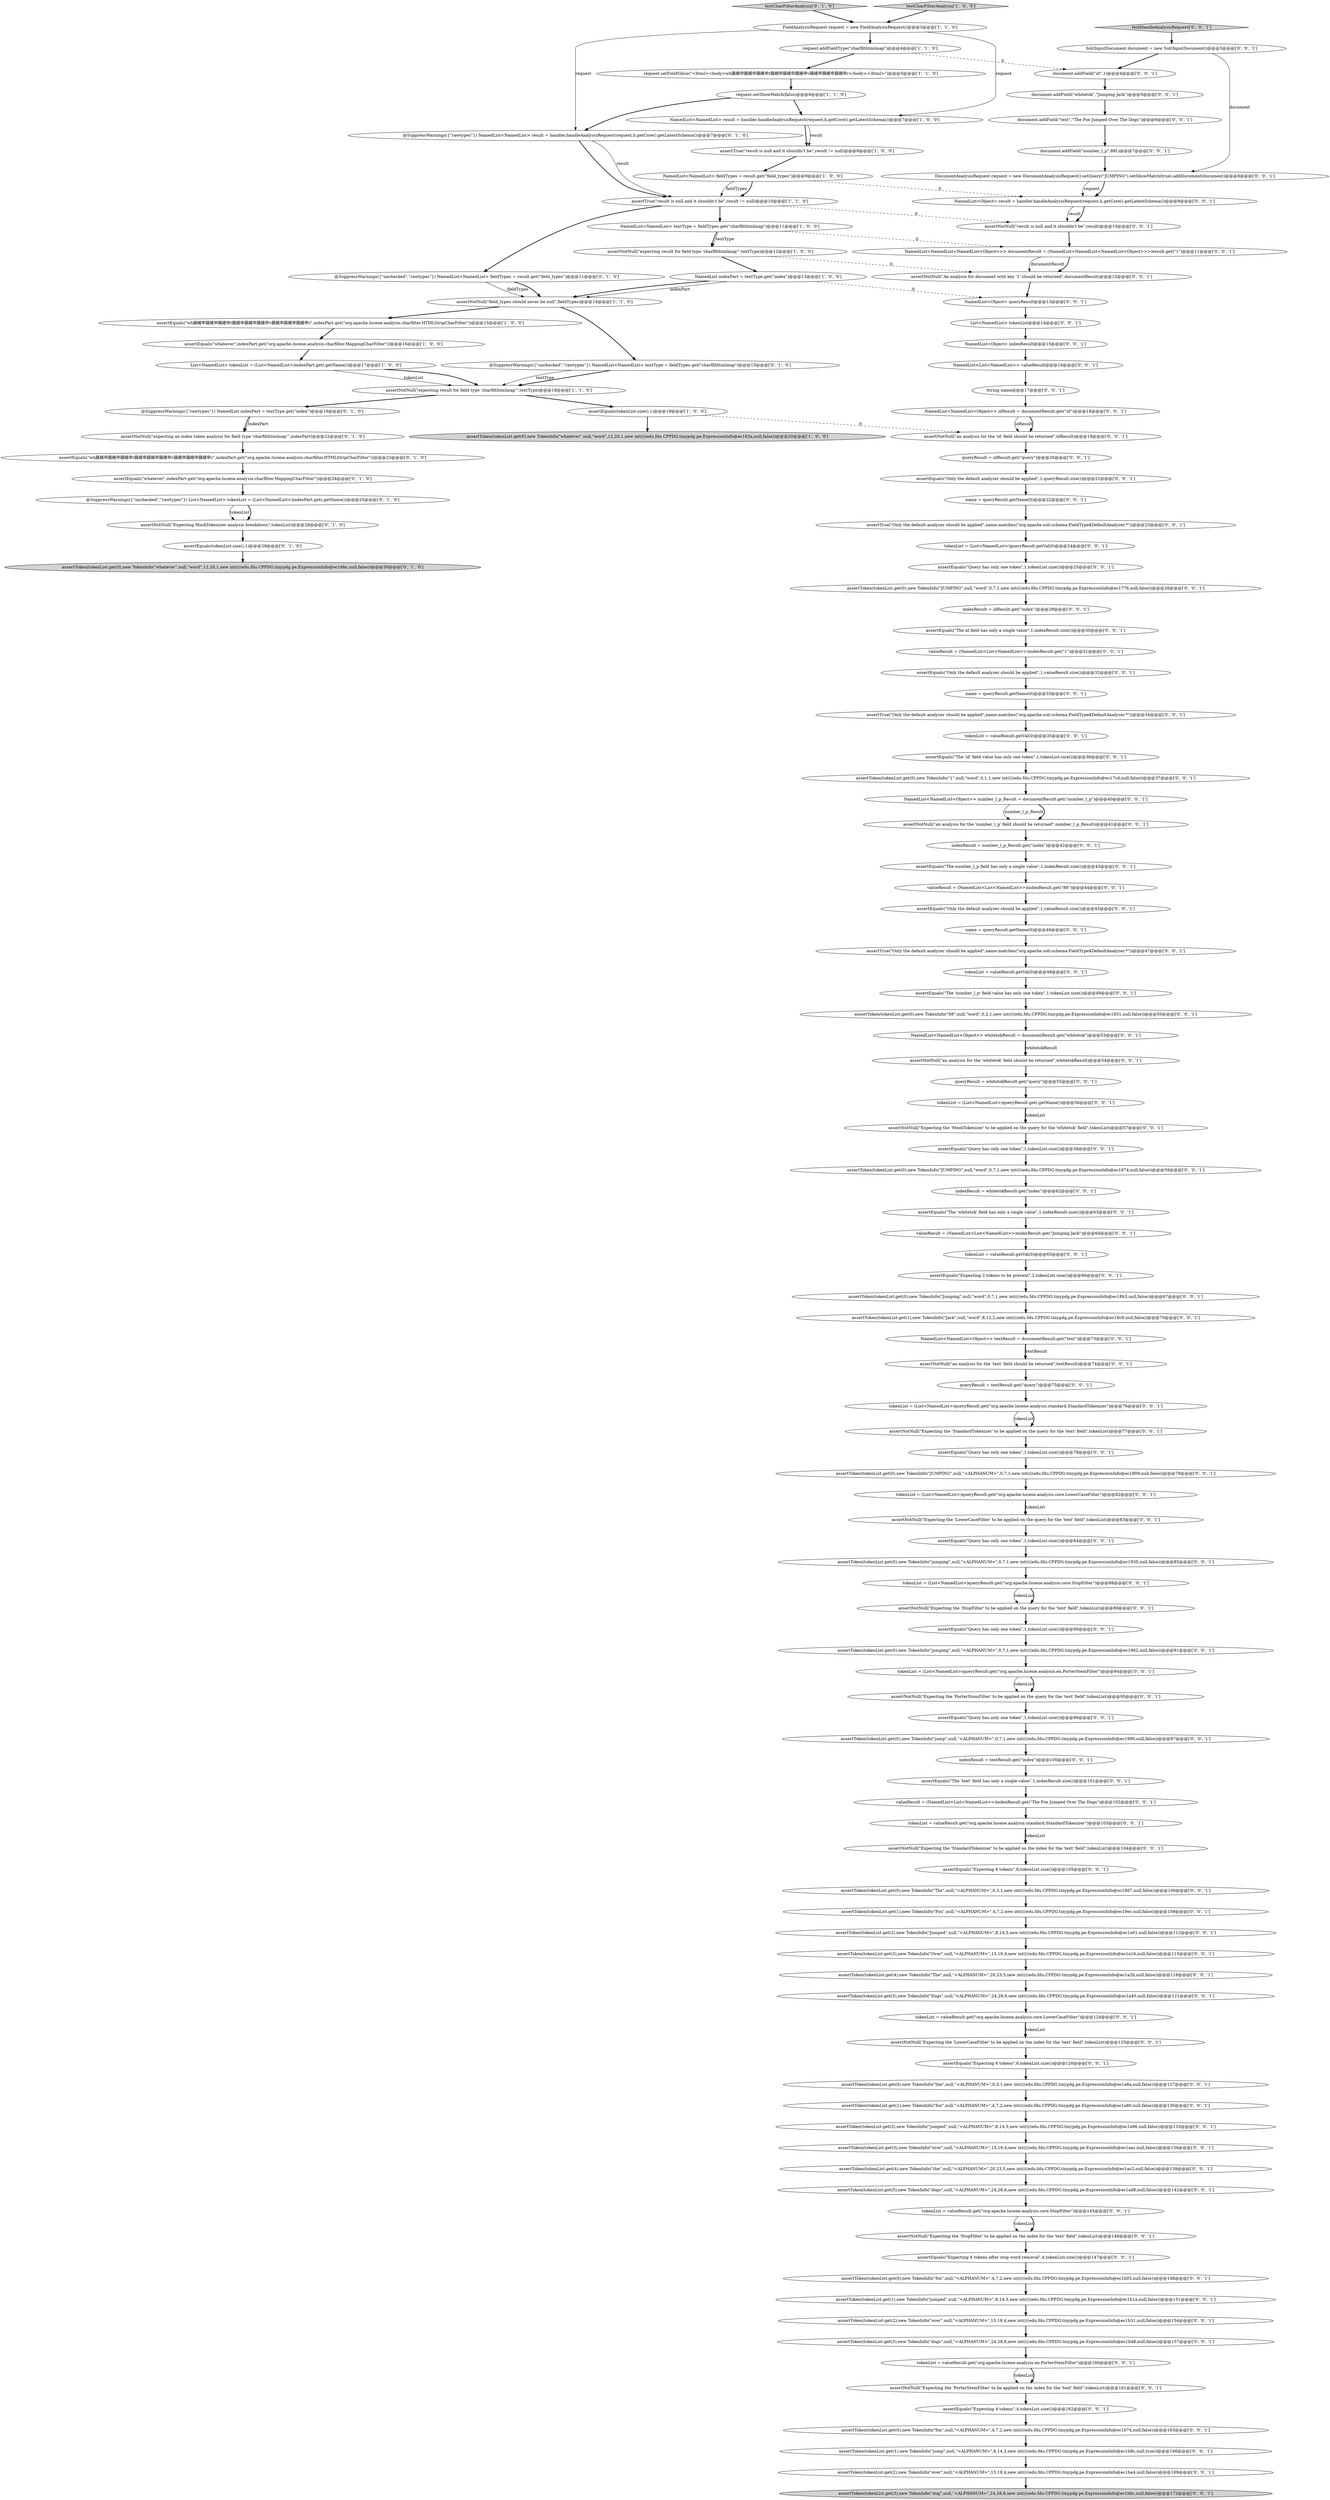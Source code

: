 digraph {
88 [style = filled, label = "assertEquals(\"Query has only one token\",1,tokenList.size())@@@84@@@['0', '0', '1']", fillcolor = white, shape = ellipse image = "AAA0AAABBB3BBB"];
31 [style = filled, label = "queryResult = idResult.get(\"query\")@@@20@@@['0', '0', '1']", fillcolor = white, shape = ellipse image = "AAA0AAABBB3BBB"];
91 [style = filled, label = "assertToken(tokenList.get(5),new TokenInfo(\"Dogs\",null,\"<ALPHANUM>\",24,28,6,new int((((edu.fdu.CPPDG.tinypdg.pe.ExpressionInfo@ec1a40,null,false))@@@121@@@['0', '0', '1']", fillcolor = white, shape = ellipse image = "AAA0AAABBB3BBB"];
124 [style = filled, label = "assertToken(tokenList.get(0),new TokenInfo(\"the\",null,\"<ALPHANUM>\",0,3,1,new int((((edu.fdu.CPPDG.tinypdg.pe.ExpressionInfo@ec1a6a,null,false))@@@127@@@['0', '0', '1']", fillcolor = white, shape = ellipse image = "AAA0AAABBB3BBB"];
41 [style = filled, label = "assertEquals(\"Expecting 4 tokens after stop word removal\",4,tokenList.size())@@@147@@@['0', '0', '1']", fillcolor = white, shape = ellipse image = "AAA0AAABBB3BBB"];
81 [style = filled, label = "assertToken(tokenList.get(0),new TokenInfo(\"fox\",null,\"<ALPHANUM>\",4,7,2,new int((((edu.fdu.CPPDG.tinypdg.pe.ExpressionInfo@ec1b74,null,false))@@@163@@@['0', '0', '1']", fillcolor = white, shape = ellipse image = "AAA0AAABBB3BBB"];
127 [style = filled, label = "assertTrue(\"Only the default analyzer should be applied\",name.matches(\"org.apache.solr.schema.FieldType\$DefaultAnalyzer.*\"))@@@47@@@['0', '0', '1']", fillcolor = white, shape = ellipse image = "AAA0AAABBB3BBB"];
71 [style = filled, label = "NamedList<Object> indexResult@@@15@@@['0', '0', '1']", fillcolor = white, shape = ellipse image = "AAA0AAABBB3BBB"];
1 [style = filled, label = "assertNotNull(\"expecting result for field type 'charfilthtmlmap'\",textType)@@@12@@@['1', '0', '0']", fillcolor = white, shape = ellipse image = "AAA0AAABBB1BBB"];
63 [style = filled, label = "assertToken(tokenList.get(0),new TokenInfo(\"JUMPING\",null,\"<ALPHANUM>\",0,7,1,new int((((edu.fdu.CPPDG.tinypdg.pe.ExpressionInfo@ec1909,null,false))@@@79@@@['0', '0', '1']", fillcolor = white, shape = ellipse image = "AAA0AAABBB3BBB"];
140 [style = filled, label = "tokenList = valueResult.get(\"org.apache.lucene.analysis.core.StopFilter\")@@@145@@@['0', '0', '1']", fillcolor = white, shape = ellipse image = "AAA0AAABBB3BBB"];
53 [style = filled, label = "assertEquals(\"Only the default analyzer should be applied\",1,queryResult.size())@@@21@@@['0', '0', '1']", fillcolor = white, shape = ellipse image = "AAA0AAABBB3BBB"];
109 [style = filled, label = "assertNotNull(\"Expecting the 'StopFilter' to be applied on the index for the 'text' field\",tokenList)@@@146@@@['0', '0', '1']", fillcolor = white, shape = ellipse image = "AAA0AAABBB3BBB"];
2 [style = filled, label = "FieldAnalysisRequest request = new FieldAnalysisRequest()@@@3@@@['1', '1', '0']", fillcolor = white, shape = ellipse image = "AAA0AAABBB1BBB"];
67 [style = filled, label = "assertToken(tokenList.get(0),new TokenInfo(\"fox\",null,\"<ALPHANUM>\",4,7,2,new int((((edu.fdu.CPPDG.tinypdg.pe.ExpressionInfo@ec1b03,null,false))@@@148@@@['0', '0', '1']", fillcolor = white, shape = ellipse image = "AAA0AAABBB3BBB"];
134 [style = filled, label = "assertNotNull(\"An analysis for document with key '1' should be returned\",documentResult)@@@12@@@['0', '0', '1']", fillcolor = white, shape = ellipse image = "AAA0AAABBB3BBB"];
143 [style = filled, label = "assertNotNull(\"Expecting the 'LowerCaseFilter' to be applied on the query for the 'text' field\",tokenList)@@@83@@@['0', '0', '1']", fillcolor = white, shape = ellipse image = "AAA0AAABBB3BBB"];
36 [style = filled, label = "assertEquals(\"Query has only one token\",1,tokenList.size())@@@78@@@['0', '0', '1']", fillcolor = white, shape = ellipse image = "AAA0AAABBB3BBB"];
4 [style = filled, label = "assertNotNull(\"field_types should never be null\",fieldTypes)@@@14@@@['1', '1', '0']", fillcolor = white, shape = ellipse image = "AAA0AAABBB1BBB"];
54 [style = filled, label = "assertEquals(\"Query has only one token\",1,tokenList.size())@@@58@@@['0', '0', '1']", fillcolor = white, shape = ellipse image = "AAA0AAABBB3BBB"];
26 [style = filled, label = "assertNotNull(\"expecting an index token analysis for field type 'charfilthtmlmap'\",indexPart)@@@22@@@['0', '1', '0']", fillcolor = white, shape = ellipse image = "AAA0AAABBB2BBB"];
76 [style = filled, label = "NamedList<Object> result = handler.handleAnalysisRequest(request,h.getCore().getLatestSchema())@@@9@@@['0', '0', '1']", fillcolor = white, shape = ellipse image = "AAA0AAABBB3BBB"];
125 [style = filled, label = "assertNotNull(\"an analysis for the 'id' field should be returned\",idResult)@@@19@@@['0', '0', '1']", fillcolor = white, shape = ellipse image = "AAA0AAABBB3BBB"];
40 [style = filled, label = "assertToken(tokenList.get(0),new TokenInfo(\"jump\",null,\"<ALPHANUM>\",0,7,1,new int((((edu.fdu.CPPDG.tinypdg.pe.ExpressionInfo@ec1990,null,false))@@@97@@@['0', '0', '1']", fillcolor = white, shape = ellipse image = "AAA0AAABBB3BBB"];
111 [style = filled, label = "assertNotNull(\"result is null and it shouldn't be\",result)@@@10@@@['0', '0', '1']", fillcolor = white, shape = ellipse image = "AAA0AAABBB3BBB"];
123 [style = filled, label = "assertNotNull(\"an analysis for the 'text' field should be returned\",textResult)@@@74@@@['0', '0', '1']", fillcolor = white, shape = ellipse image = "AAA0AAABBB3BBB"];
39 [style = filled, label = "valueResult = (NamedList<List<NamedList>>)indexResult.get(\"Jumping Jack\")@@@64@@@['0', '0', '1']", fillcolor = white, shape = ellipse image = "AAA0AAABBB3BBB"];
93 [style = filled, label = "tokenList = valueResult.get(\"org.apache.lucene.analysis.standard.StandardTokenizer\")@@@103@@@['0', '0', '1']", fillcolor = white, shape = ellipse image = "AAA0AAABBB3BBB"];
37 [style = filled, label = "assertToken(tokenList.get(1),new TokenInfo(\"Jack\",null,\"word\",8,12,2,new int((((edu.fdu.CPPDG.tinypdg.pe.ExpressionInfo@ec18c8,null,false))@@@70@@@['0', '0', '1']", fillcolor = white, shape = ellipse image = "AAA0AAABBB3BBB"];
22 [style = filled, label = "@SuppressWarnings({\"rawtypes\"}) NamedList indexPart = textType.get(\"index\")@@@19@@@['0', '1', '0']", fillcolor = white, shape = ellipse image = "AAA0AAABBB2BBB"];
97 [style = filled, label = "assertToken(tokenList.get(0),new TokenInfo(\"88\",null,\"word\",0,2,1,new int((((edu.fdu.CPPDG.tinypdg.pe.ExpressionInfo@ec1831,null,false))@@@50@@@['0', '0', '1']", fillcolor = white, shape = ellipse image = "AAA0AAABBB3BBB"];
21 [style = filled, label = "@SuppressWarnings({\"rawtypes\"}) NamedList<NamedList> result = handler.handleAnalysisRequest(request,h.getCore().getLatestSchema())@@@7@@@['0', '1', '0']", fillcolor = white, shape = ellipse image = "AAA0AAABBB2BBB"];
29 [style = filled, label = "assertEquals(\"wh鐃緒申鐃緒申鐃緒申t鐃緒申鐃緒申鐃緒申v鐃緒申鐃緒申鐃緒申r\",indexPart.get(\"org.apache.lucene.analysis.charfilter.HTMLStripCharFilter\"))@@@23@@@['0', '1', '0']", fillcolor = white, shape = ellipse image = "AAA0AAABBB2BBB"];
104 [style = filled, label = "NamedList<Object> queryResult@@@13@@@['0', '0', '1']", fillcolor = white, shape = ellipse image = "AAA0AAABBB3BBB"];
59 [style = filled, label = "List<NamedList> tokenList@@@14@@@['0', '0', '1']", fillcolor = white, shape = ellipse image = "AAA0AAABBB3BBB"];
106 [style = filled, label = "assertNotNull(\"Expecting the 'PorterStemFilter' to be applied on the query for the 'text' field\",tokenList)@@@95@@@['0', '0', '1']", fillcolor = white, shape = ellipse image = "AAA0AAABBB3BBB"];
90 [style = filled, label = "name = queryResult.getName(0)@@@46@@@['0', '0', '1']", fillcolor = white, shape = ellipse image = "AAA0AAABBB3BBB"];
78 [style = filled, label = "assertEquals(\"The number_l_p field has only a single value\",1,indexResult.size())@@@43@@@['0', '0', '1']", fillcolor = white, shape = ellipse image = "AAA0AAABBB3BBB"];
43 [style = filled, label = "assertEquals(\"Query has only one token\",1,tokenList.size())@@@25@@@['0', '0', '1']", fillcolor = white, shape = ellipse image = "AAA0AAABBB3BBB"];
51 [style = filled, label = "assertToken(tokenList.get(1),new TokenInfo(\"jump\",null,\"<ALPHANUM>\",8,14,3,new int((((edu.fdu.CPPDG.tinypdg.pe.ExpressionInfo@ec1b8c,null,true))@@@166@@@['0', '0', '1']", fillcolor = white, shape = ellipse image = "AAA0AAABBB3BBB"];
117 [style = filled, label = "assertToken(tokenList.get(0),new TokenInfo(\"JUMPING\",null,\"word\",0,7,1,new int((((edu.fdu.CPPDG.tinypdg.pe.ExpressionInfo@ec1874,null,false))@@@59@@@['0', '0', '1']", fillcolor = white, shape = ellipse image = "AAA0AAABBB3BBB"];
132 [style = filled, label = "valueResult = (NamedList<List<NamedList>>)indexResult.get(\"88\")@@@44@@@['0', '0', '1']", fillcolor = white, shape = ellipse image = "AAA0AAABBB3BBB"];
114 [style = filled, label = "NamedList<NamedList<Object>> textResult = documentResult.get(\"text\")@@@73@@@['0', '0', '1']", fillcolor = white, shape = ellipse image = "AAA0AAABBB3BBB"];
35 [style = filled, label = "assertEquals(\"The 'id' field value has only one token\",1,tokenList.size())@@@36@@@['0', '0', '1']", fillcolor = white, shape = ellipse image = "AAA0AAABBB3BBB"];
15 [style = filled, label = "request.setFieldValue(\"<html><body>wh鐃緒申鐃緒申鐃緒申t鐃緒申鐃緒申鐃緒申v鐃緒申鐃緒申鐃緒申r</body></html>\")@@@5@@@['1', '1', '0']", fillcolor = white, shape = ellipse image = "AAA0AAABBB1BBB"];
61 [style = filled, label = "assertToken(tokenList.get(0),new TokenInfo(\"Jumping\",null,\"word\",0,7,1,new int((((edu.fdu.CPPDG.tinypdg.pe.ExpressionInfo@ec18b3,null,false))@@@67@@@['0', '0', '1']", fillcolor = white, shape = ellipse image = "AAA0AAABBB3BBB"];
72 [style = filled, label = "assertEquals(\"Expecting 6 tokens\",6,tokenList.size())@@@105@@@['0', '0', '1']", fillcolor = white, shape = ellipse image = "AAA0AAABBB3BBB"];
24 [style = filled, label = "assertEquals(\"whatever\",indexPart.get(\"org.apache.lucene.analysis.charfilter.MappingCharFilter\"))@@@24@@@['0', '1', '0']", fillcolor = white, shape = ellipse image = "AAA0AAABBB2BBB"];
82 [style = filled, label = "NamedList<NamedList<NamedList<Object>>> documentResult = (NamedList<NamedList<NamedList<Object>>>)result.get(\"1\")@@@11@@@['0', '0', '1']", fillcolor = white, shape = ellipse image = "AAA0AAABBB3BBB"];
139 [style = filled, label = "assertToken(tokenList.get(4),new TokenInfo(\"The\",null,\"<ALPHANUM>\",20,23,5,new int((((edu.fdu.CPPDG.tinypdg.pe.ExpressionInfo@ec1a2b,null,false))@@@118@@@['0', '0', '1']", fillcolor = white, shape = ellipse image = "AAA0AAABBB3BBB"];
99 [style = filled, label = "indexResult = idResult.get(\"index\")@@@29@@@['0', '0', '1']", fillcolor = white, shape = ellipse image = "AAA0AAABBB3BBB"];
121 [style = filled, label = "tokenList = valueResult.getVal(0)@@@35@@@['0', '0', '1']", fillcolor = white, shape = ellipse image = "AAA0AAABBB3BBB"];
0 [style = filled, label = "NamedList<NamedList> textType = fieldTypes.get(\"charfilthtmlmap\")@@@11@@@['1', '0', '0']", fillcolor = white, shape = ellipse image = "AAA0AAABBB1BBB"];
100 [style = filled, label = "assertToken(tokenList.get(1),new TokenInfo(\"Fox\",null,\"<ALPHANUM>\",4,7,2,new int((((edu.fdu.CPPDG.tinypdg.pe.ExpressionInfo@ec19ec,null,false))@@@109@@@['0', '0', '1']", fillcolor = white, shape = ellipse image = "AAA0AAABBB3BBB"];
17 [style = filled, label = "assertTrue(\"result is null and it shouldn't be\",result != null)@@@8@@@['1', '0', '0']", fillcolor = white, shape = ellipse image = "AAA0AAABBB1BBB"];
92 [style = filled, label = "assertToken(tokenList.get(3),new TokenInfo(\"dogs\",null,\"<ALPHANUM>\",24,28,6,new int((((edu.fdu.CPPDG.tinypdg.pe.ExpressionInfo@ec1b48,null,false))@@@157@@@['0', '0', '1']", fillcolor = white, shape = ellipse image = "AAA0AAABBB3BBB"];
25 [style = filled, label = "assertEquals(tokenList.size(),1)@@@29@@@['0', '1', '0']", fillcolor = white, shape = ellipse image = "AAA0AAABBB2BBB"];
130 [style = filled, label = "assertEquals(\"Only the default analyzer should be applied\",1,valueResult.size())@@@45@@@['0', '0', '1']", fillcolor = white, shape = ellipse image = "AAA0AAABBB3BBB"];
48 [style = filled, label = "assertToken(tokenList.get(1),new TokenInfo(\"fox\",null,\"<ALPHANUM>\",4,7,2,new int((((edu.fdu.CPPDG.tinypdg.pe.ExpressionInfo@ec1a80,null,false))@@@130@@@['0', '0', '1']", fillcolor = white, shape = ellipse image = "AAA0AAABBB3BBB"];
49 [style = filled, label = "testHandleAnalysisRequest['0', '0', '1']", fillcolor = lightgray, shape = diamond image = "AAA0AAABBB3BBB"];
55 [style = filled, label = "tokenList = valueResult.getVal(0)@@@65@@@['0', '0', '1']", fillcolor = white, shape = ellipse image = "AAA0AAABBB3BBB"];
105 [style = filled, label = "document.addField(\"id\",1)@@@4@@@['0', '0', '1']", fillcolor = white, shape = ellipse image = "AAA0AAABBB3BBB"];
135 [style = filled, label = "assertTrue(\"Only the default analyzer should be applied\",name.matches(\"org.apache.solr.schema.FieldType\$DefaultAnalyzer.*\"))@@@34@@@['0', '0', '1']", fillcolor = white, shape = ellipse image = "AAA0AAABBB3BBB"];
86 [style = filled, label = "tokenList = valueResult.get(\"org.apache.lucene.analysis.core.LowerCaseFilter\")@@@124@@@['0', '0', '1']", fillcolor = white, shape = ellipse image = "AAA0AAABBB3BBB"];
102 [style = filled, label = "assertEquals(\"Expecting 2 tokens to be present\",2,tokenList.size())@@@66@@@['0', '0', '1']", fillcolor = white, shape = ellipse image = "AAA0AAABBB3BBB"];
80 [style = filled, label = "assertEquals(\"Expecting 6 tokens\",6,tokenList.size())@@@126@@@['0', '0', '1']", fillcolor = white, shape = ellipse image = "AAA0AAABBB3BBB"];
137 [style = filled, label = "assertEquals(\"The 'text' field has only a single value\",1,indexResult.size())@@@101@@@['0', '0', '1']", fillcolor = white, shape = ellipse image = "AAA0AAABBB3BBB"];
115 [style = filled, label = "document.addField(\"whitetok\",\"Jumping Jack\")@@@5@@@['0', '0', '1']", fillcolor = white, shape = ellipse image = "AAA0AAABBB3BBB"];
94 [style = filled, label = "assertToken(tokenList.get(0),new TokenInfo(\"JUMPING\",null,\"word\",0,7,1,new int((((edu.fdu.CPPDG.tinypdg.pe.ExpressionInfo@ec1776,null,false))@@@26@@@['0', '0', '1']", fillcolor = white, shape = ellipse image = "AAA0AAABBB3BBB"];
98 [style = filled, label = "assertToken(tokenList.get(4),new TokenInfo(\"the\",null,\"<ALPHANUM>\",20,23,5,new int((((edu.fdu.CPPDG.tinypdg.pe.ExpressionInfo@ec1ac2,null,false))@@@139@@@['0', '0', '1']", fillcolor = white, shape = ellipse image = "AAA0AAABBB3BBB"];
34 [style = filled, label = "assertToken(tokenList.get(0),new TokenInfo(\"jumping\",null,\"<ALPHANUM>\",0,7,1,new int((((edu.fdu.CPPDG.tinypdg.pe.ExpressionInfo@ec1962,null,false))@@@91@@@['0', '0', '1']", fillcolor = white, shape = ellipse image = "AAA0AAABBB3BBB"];
38 [style = filled, label = "assertNotNull(\"Expecting the 'LowerCaseFilter' to be applied on the index for the 'text' field\",tokenList)@@@125@@@['0', '0', '1']", fillcolor = white, shape = ellipse image = "AAA0AAABBB3BBB"];
19 [style = filled, label = "@SuppressWarnings({\"unchecked\",\"rawtypes\"}) NamedList<NamedList> fieldTypes = result.get(\"field_types\")@@@11@@@['0', '1', '0']", fillcolor = white, shape = ellipse image = "AAA0AAABBB2BBB"];
7 [style = filled, label = "List<NamedList> tokenList = (List<NamedList>)indexPart.get(.getName())@@@17@@@['1', '0', '0']", fillcolor = white, shape = ellipse image = "AAA0AAABBB1BBB"];
68 [style = filled, label = "assertToken(tokenList.get(2),new TokenInfo(\"over\",null,\"<ALPHANUM>\",15,19,4,new int((((edu.fdu.CPPDG.tinypdg.pe.ExpressionInfo@ec1ba4,null,false))@@@169@@@['0', '0', '1']", fillcolor = white, shape = ellipse image = "AAA0AAABBB3BBB"];
28 [style = filled, label = "@SuppressWarnings({\"unchecked\",\"rawtypes\"}) NamedList<NamedList> textType = fieldTypes.get(\"charfilthtmlmap\")@@@15@@@['0', '1', '0']", fillcolor = white, shape = ellipse image = "AAA0AAABBB2BBB"];
18 [style = filled, label = "assertToken(tokenList.get(0),new TokenInfo(\"whatever\",null,\"word\",12,20,1,new int((((edu.fdu.CPPDG.tinypdg.pe.ExpressionInfo@ec162a,null,false))@@@20@@@['1', '0', '0']", fillcolor = lightgray, shape = ellipse image = "AAA0AAABBB1BBB"];
45 [style = filled, label = "tokenList = (List<NamedList>)queryResult.getVal(0)@@@24@@@['0', '0', '1']", fillcolor = white, shape = ellipse image = "AAA0AAABBB3BBB"];
113 [style = filled, label = "assertToken(tokenList.get(5),new TokenInfo(\"dogs\",null,\"<ALPHANUM>\",24,28,6,new int((((edu.fdu.CPPDG.tinypdg.pe.ExpressionInfo@ec1ad8,null,false))@@@142@@@['0', '0', '1']", fillcolor = white, shape = ellipse image = "AAA0AAABBB3BBB"];
69 [style = filled, label = "assertToken(tokenList.get(0),new TokenInfo(\"The\",null,\"<ALPHANUM>\",0,3,1,new int((((edu.fdu.CPPDG.tinypdg.pe.ExpressionInfo@ec19d7,null,false))@@@106@@@['0', '0', '1']", fillcolor = white, shape = ellipse image = "AAA0AAABBB3BBB"];
33 [style = filled, label = "document.addField(\"text\",\"The Fox Jumped Over The Dogs\")@@@6@@@['0', '0', '1']", fillcolor = white, shape = ellipse image = "AAA0AAABBB3BBB"];
47 [style = filled, label = "DocumentAnalysisRequest request = new DocumentAnalysisRequest().setQuery(\"JUMPING\").setShowMatch(true).addDocument(document)@@@8@@@['0', '0', '1']", fillcolor = white, shape = ellipse image = "AAA0AAABBB3BBB"];
56 [style = filled, label = "assertToken(tokenList.get(2),new TokenInfo(\"Jumped\",null,\"<ALPHANUM>\",8,14,3,new int((((edu.fdu.CPPDG.tinypdg.pe.ExpressionInfo@ec1a01,null,false))@@@112@@@['0', '0', '1']", fillcolor = white, shape = ellipse image = "AAA0AAABBB3BBB"];
136 [style = filled, label = "assertToken(tokenList.get(0),new TokenInfo(\"jumping\",null,\"<ALPHANUM>\",0,7,1,new int((((edu.fdu.CPPDG.tinypdg.pe.ExpressionInfo@ec1935,null,false))@@@85@@@['0', '0', '1']", fillcolor = white, shape = ellipse image = "AAA0AAABBB3BBB"];
64 [style = filled, label = "tokenList = (List<NamedList>)queryResult.get(\"org.apache.lucene.analysis.en.PorterStemFilter\")@@@94@@@['0', '0', '1']", fillcolor = white, shape = ellipse image = "AAA0AAABBB3BBB"];
83 [style = filled, label = "assertEquals(\"Query has only one token\",1,tokenList.size())@@@96@@@['0', '0', '1']", fillcolor = white, shape = ellipse image = "AAA0AAABBB3BBB"];
128 [style = filled, label = "indexResult = number_l_p_Result.get(\"index\")@@@42@@@['0', '0', '1']", fillcolor = white, shape = ellipse image = "AAA0AAABBB3BBB"];
73 [style = filled, label = "assertToken(tokenList.get(2),new TokenInfo(\"over\",null,\"<ALPHANUM>\",15,19,4,new int((((edu.fdu.CPPDG.tinypdg.pe.ExpressionInfo@ec1b31,null,false))@@@154@@@['0', '0', '1']", fillcolor = white, shape = ellipse image = "AAA0AAABBB3BBB"];
74 [style = filled, label = "tokenList = valueResult.getVal(0)@@@48@@@['0', '0', '1']", fillcolor = white, shape = ellipse image = "AAA0AAABBB3BBB"];
8 [style = filled, label = "NamedList<NamedList> result = handler.handleAnalysisRequest(request,h.getCore().getLatestSchema())@@@7@@@['1', '0', '0']", fillcolor = white, shape = ellipse image = "AAA0AAABBB1BBB"];
108 [style = filled, label = "assertEquals(\"The 'whitetok' field has only a single value\",1,indexResult.size())@@@63@@@['0', '0', '1']", fillcolor = white, shape = ellipse image = "AAA0AAABBB3BBB"];
6 [style = filled, label = "assertNotNull(\"expecting result for field type 'charfilthtmlmap'\",textType)@@@18@@@['1', '1', '0']", fillcolor = white, shape = ellipse image = "AAA0AAABBB1BBB"];
46 [style = filled, label = "tokenList = (List<NamedList>)queryResult.get(\"org.apache.lucene.analysis.standard.StandardTokenizer\")@@@76@@@['0', '0', '1']", fillcolor = white, shape = ellipse image = "AAA0AAABBB3BBB"];
85 [style = filled, label = "document.addField(\"number_l_p\",88L)@@@7@@@['0', '0', '1']", fillcolor = white, shape = ellipse image = "AAA0AAABBB3BBB"];
141 [style = filled, label = "assertEquals(\"The id field has only a single value\",1,indexResult.size())@@@30@@@['0', '0', '1']", fillcolor = white, shape = ellipse image = "AAA0AAABBB3BBB"];
60 [style = filled, label = "assertToken(tokenList.get(0),new TokenInfo(\"1\",null,\"word\",0,1,1,new int((((edu.fdu.CPPDG.tinypdg.pe.ExpressionInfo@ec17cd,null,false))@@@37@@@['0', '0', '1']", fillcolor = white, shape = ellipse image = "AAA0AAABBB3BBB"];
96 [style = filled, label = "tokenList = (List<NamedList>)queryResult.get(\"org.apache.lucene.analysis.core.LowerCaseFilter\")@@@82@@@['0', '0', '1']", fillcolor = white, shape = ellipse image = "AAA0AAABBB3BBB"];
57 [style = filled, label = "indexResult = textResult.get(\"index\")@@@100@@@['0', '0', '1']", fillcolor = white, shape = ellipse image = "AAA0AAABBB3BBB"];
101 [style = filled, label = "queryResult = textResult.get(\"query\")@@@75@@@['0', '0', '1']", fillcolor = white, shape = ellipse image = "AAA0AAABBB3BBB"];
131 [style = filled, label = "assertNotNull(\"an analysis for the 'whitetok' field should be returned\",whitetokResult)@@@54@@@['0', '0', '1']", fillcolor = white, shape = ellipse image = "AAA0AAABBB3BBB"];
95 [style = filled, label = "NamedList<NamedList<Object>> idResult = documentResult.get(\"id\")@@@18@@@['0', '0', '1']", fillcolor = white, shape = ellipse image = "AAA0AAABBB3BBB"];
79 [style = filled, label = "assertNotNull(\"Expecting the 'PorterStemFilter' to be applied on the index for the 'text' field\",tokenList)@@@161@@@['0', '0', '1']", fillcolor = white, shape = ellipse image = "AAA0AAABBB3BBB"];
107 [style = filled, label = "NamedList<List<NamedList>> valueResult@@@16@@@['0', '0', '1']", fillcolor = white, shape = ellipse image = "AAA0AAABBB3BBB"];
103 [style = filled, label = "assertToken(tokenList.get(3),new TokenInfo(\"Over\",null,\"<ALPHANUM>\",15,19,4,new int((((edu.fdu.CPPDG.tinypdg.pe.ExpressionInfo@ec1a16,null,false))@@@115@@@['0', '0', '1']", fillcolor = white, shape = ellipse image = "AAA0AAABBB3BBB"];
70 [style = filled, label = "NamedList<NamedList<Object>> whitetokResult = documentResult.get(\"whitetok\")@@@53@@@['0', '0', '1']", fillcolor = white, shape = ellipse image = "AAA0AAABBB3BBB"];
14 [style = filled, label = "assertTrue(\"result is null and it shouldn't be\",result != null)@@@10@@@['1', '1', '0']", fillcolor = white, shape = ellipse image = "AAA0AAABBB1BBB"];
16 [style = filled, label = "assertEquals(\"whatever\",indexPart.get(\"org.apache.lucene.analysis.charfilter.MappingCharFilter\"))@@@16@@@['1', '0', '0']", fillcolor = white, shape = ellipse image = "AAA0AAABBB1BBB"];
20 [style = filled, label = "testCharFilterAnalysis['0', '1', '0']", fillcolor = lightgray, shape = diamond image = "AAA0AAABBB2BBB"];
50 [style = filled, label = "assertToken(tokenList.get(2),new TokenInfo(\"jumped\",null,\"<ALPHANUM>\",8,14,3,new int((((edu.fdu.CPPDG.tinypdg.pe.ExpressionInfo@ec1a96,null,false))@@@133@@@['0', '0', '1']", fillcolor = white, shape = ellipse image = "AAA0AAABBB3BBB"];
126 [style = filled, label = "valueResult = (NamedList<List<NamedList>>)indexResult.get(\"1\")@@@31@@@['0', '0', '1']", fillcolor = white, shape = ellipse image = "AAA0AAABBB3BBB"];
138 [style = filled, label = "NamedList<NamedList<Object>> number_l_p_Result = documentResult.get(\"number_l_p\")@@@40@@@['0', '0', '1']", fillcolor = white, shape = ellipse image = "AAA0AAABBB3BBB"];
23 [style = filled, label = "@SuppressWarnings({\"unchecked\",\"rawtypes\"}) List<NamedList> tokenList = (List<NamedList>)indexPart.get(.getName())@@@25@@@['0', '1', '0']", fillcolor = white, shape = ellipse image = "AAA0AAABBB2BBB"];
66 [style = filled, label = "assertEquals(\"Expecting 4 tokens\",4,tokenList.size())@@@162@@@['0', '0', '1']", fillcolor = white, shape = ellipse image = "AAA0AAABBB3BBB"];
133 [style = filled, label = "assertTrue(\"Only the default analyzer should be applied\",name.matches(\"org.apache.solr.schema.FieldType\$DefaultAnalyzer.*\"))@@@23@@@['0', '0', '1']", fillcolor = white, shape = ellipse image = "AAA0AAABBB3BBB"];
116 [style = filled, label = "queryResult = whitetokResult.get(\"query\")@@@55@@@['0', '0', '1']", fillcolor = white, shape = ellipse image = "AAA0AAABBB3BBB"];
110 [style = filled, label = "assertToken(tokenList.get(3),new TokenInfo(\"dog\",null,\"<ALPHANUM>\",24,28,6,new int((((edu.fdu.CPPDG.tinypdg.pe.ExpressionInfo@ec1bbc,null,false))@@@172@@@['0', '0', '1']", fillcolor = lightgray, shape = ellipse image = "AAA0AAABBB3BBB"];
142 [style = filled, label = "assertNotNull(\"Expecting the 'StopFilter' to be applied on the query for the 'text' field\",tokenList)@@@89@@@['0', '0', '1']", fillcolor = white, shape = ellipse image = "AAA0AAABBB3BBB"];
89 [style = filled, label = "assertNotNull(\"an analysis for the 'number_l_p' field should be returned\",number_l_p_Result)@@@41@@@['0', '0', '1']", fillcolor = white, shape = ellipse image = "AAA0AAABBB3BBB"];
32 [style = filled, label = "assertNotNull(\"Expecting the 'StandardTokenizer' to be applied on the query for the 'text' field\",tokenList)@@@77@@@['0', '0', '1']", fillcolor = white, shape = ellipse image = "AAA0AAABBB3BBB"];
87 [style = filled, label = "assertToken(tokenList.get(3),new TokenInfo(\"over\",null,\"<ALPHANUM>\",15,19,4,new int((((edu.fdu.CPPDG.tinypdg.pe.ExpressionInfo@ec1aac,null,false))@@@136@@@['0', '0', '1']", fillcolor = white, shape = ellipse image = "AAA0AAABBB3BBB"];
3 [style = filled, label = "request.addFieldType(\"charfilthtmlmap\")@@@4@@@['1', '1', '0']", fillcolor = white, shape = ellipse image = "AAA0AAABBB1BBB"];
84 [style = filled, label = "assertEquals(\"Only the default analyzer should be applied\",1,valueResult.size())@@@32@@@['0', '0', '1']", fillcolor = white, shape = ellipse image = "AAA0AAABBB3BBB"];
9 [style = filled, label = "NamedList<NamedList> fieldTypes = result.get(\"field_types\")@@@9@@@['1', '0', '0']", fillcolor = white, shape = ellipse image = "AAA0AAABBB1BBB"];
27 [style = filled, label = "assertToken(tokenList.get(0),new TokenInfo(\"whatever\",null,\"word\",12,20,1,new int((((edu.fdu.CPPDG.tinypdg.pe.ExpressionInfo@ec16bc,null,false))@@@30@@@['0', '1', '0']", fillcolor = lightgray, shape = ellipse image = "AAA0AAABBB2BBB"];
75 [style = filled, label = "name = queryResult.getName(0)@@@33@@@['0', '0', '1']", fillcolor = white, shape = ellipse image = "AAA0AAABBB3BBB"];
12 [style = filled, label = "request.setShowMatch(false)@@@6@@@['1', '1', '0']", fillcolor = white, shape = ellipse image = "AAA0AAABBB1BBB"];
120 [style = filled, label = "assertEquals(\"Query has only one token\",1,tokenList.size())@@@90@@@['0', '0', '1']", fillcolor = white, shape = ellipse image = "AAA0AAABBB3BBB"];
10 [style = filled, label = "assertEquals(\"wh鐃緒申鐃緒申鐃緒申t鐃緒申鐃緒申鐃緒申v鐃緒申鐃緒申鐃緒申r\",indexPart.get(\"org.apache.lucene.analysis.charfilter.HTMLStripCharFilter\"))@@@15@@@['1', '0', '0']", fillcolor = white, shape = ellipse image = "AAA0AAABBB1BBB"];
13 [style = filled, label = "testCharFilterAnalysis['1', '0', '0']", fillcolor = lightgray, shape = diamond image = "AAA0AAABBB1BBB"];
77 [style = filled, label = "tokenList = valueResult.get(\"org.apache.lucene.analysis.en.PorterStemFilter\")@@@160@@@['0', '0', '1']", fillcolor = white, shape = ellipse image = "AAA0AAABBB3BBB"];
30 [style = filled, label = "assertNotNull(\"Expecting MockTokenizer analysis breakdown\",tokenList)@@@28@@@['0', '1', '0']", fillcolor = white, shape = ellipse image = "AAA0AAABBB2BBB"];
44 [style = filled, label = "tokenList = (List<NamedList>)queryResult.get(.getName())@@@56@@@['0', '0', '1']", fillcolor = white, shape = ellipse image = "AAA0AAABBB3BBB"];
112 [style = filled, label = "valueResult = (NamedList<List<NamedList>>)indexResult.get(\"The Fox Jumped Over The Dogs\")@@@102@@@['0', '0', '1']", fillcolor = white, shape = ellipse image = "AAA0AAABBB3BBB"];
118 [style = filled, label = "assertNotNull(\"Expecting the 'StandardTokenizer' to be applied on the index for the 'text' field\",tokenList)@@@104@@@['0', '0', '1']", fillcolor = white, shape = ellipse image = "AAA0AAABBB3BBB"];
62 [style = filled, label = "assertToken(tokenList.get(1),new TokenInfo(\"jumped\",null,\"<ALPHANUM>\",8,14,3,new int((((edu.fdu.CPPDG.tinypdg.pe.ExpressionInfo@ec1b1a,null,false))@@@151@@@['0', '0', '1']", fillcolor = white, shape = ellipse image = "AAA0AAABBB3BBB"];
129 [style = filled, label = "indexResult = whitetokResult.get(\"index\")@@@62@@@['0', '0', '1']", fillcolor = white, shape = ellipse image = "AAA0AAABBB3BBB"];
5 [style = filled, label = "NamedList indexPart = textType.get(\"index\")@@@13@@@['1', '0', '0']", fillcolor = white, shape = ellipse image = "AAA0AAABBB1BBB"];
11 [style = filled, label = "assertEquals(tokenList.size(),1)@@@19@@@['1', '0', '0']", fillcolor = white, shape = ellipse image = "AAA0AAABBB1BBB"];
58 [style = filled, label = "String name@@@17@@@['0', '0', '1']", fillcolor = white, shape = ellipse image = "AAA0AAABBB3BBB"];
119 [style = filled, label = "tokenList = (List<NamedList>)queryResult.get(\"org.apache.lucene.analysis.core.StopFilter\")@@@88@@@['0', '0', '1']", fillcolor = white, shape = ellipse image = "AAA0AAABBB3BBB"];
122 [style = filled, label = "SolrInputDocument document = new SolrInputDocument()@@@3@@@['0', '0', '1']", fillcolor = white, shape = ellipse image = "AAA0AAABBB3BBB"];
52 [style = filled, label = "name = queryResult.getName(0)@@@22@@@['0', '0', '1']", fillcolor = white, shape = ellipse image = "AAA0AAABBB3BBB"];
42 [style = filled, label = "assertNotNull(\"Expecting the 'MockTokenizer' to be applied on the query for the 'whitetok' field\",tokenList)@@@57@@@['0', '0', '1']", fillcolor = white, shape = ellipse image = "AAA0AAABBB3BBB"];
65 [style = filled, label = "assertEquals(\"The 'number_l_p' field value has only one token\",1,tokenList.size())@@@49@@@['0', '0', '1']", fillcolor = white, shape = ellipse image = "AAA0AAABBB3BBB"];
23->30 [style = bold, label=""];
40->57 [style = bold, label=""];
68->110 [style = bold, label=""];
119->142 [style = solid, label="tokenList"];
47->76 [style = bold, label=""];
115->33 [style = bold, label=""];
44->42 [style = bold, label=""];
133->45 [style = bold, label=""];
5->4 [style = solid, label="indexPart"];
51->68 [style = bold, label=""];
7->6 [style = bold, label=""];
58->95 [style = bold, label=""];
14->0 [style = bold, label=""];
14->19 [style = bold, label=""];
136->119 [style = bold, label=""];
6->22 [style = bold, label=""];
21->14 [style = solid, label="result"];
86->38 [style = bold, label=""];
28->6 [style = bold, label=""];
134->104 [style = bold, label=""];
82->134 [style = bold, label=""];
137->112 [style = bold, label=""];
9->76 [style = dashed, label="0"];
96->143 [style = bold, label=""];
108->39 [style = bold, label=""];
122->105 [style = bold, label=""];
93->118 [style = bold, label=""];
9->14 [style = bold, label=""];
97->70 [style = bold, label=""];
16->7 [style = bold, label=""];
0->1 [style = solid, label="textType"];
116->44 [style = bold, label=""];
113->140 [style = bold, label=""];
20->2 [style = bold, label=""];
122->47 [style = solid, label="document"];
103->139 [style = bold, label=""];
70->131 [style = bold, label=""];
102->61 [style = bold, label=""];
41->67 [style = bold, label=""];
64->106 [style = solid, label="tokenList"];
38->80 [style = bold, label=""];
114->123 [style = bold, label=""];
99->141 [style = bold, label=""];
1->5 [style = bold, label=""];
3->105 [style = dashed, label="0"];
87->98 [style = bold, label=""];
130->90 [style = bold, label=""];
42->54 [style = bold, label=""];
101->46 [style = bold, label=""];
48->50 [style = bold, label=""];
49->122 [style = bold, label=""];
6->11 [style = bold, label=""];
128->78 [style = bold, label=""];
82->134 [style = solid, label="documentResult"];
1->134 [style = dashed, label="0"];
72->69 [style = bold, label=""];
89->128 [style = bold, label=""];
11->18 [style = bold, label=""];
55->102 [style = bold, label=""];
44->42 [style = solid, label="tokenList"];
52->133 [style = bold, label=""];
107->58 [style = bold, label=""];
65->97 [style = bold, label=""];
79->66 [style = bold, label=""];
2->3 [style = bold, label=""];
34->64 [style = bold, label=""];
141->126 [style = bold, label=""];
124->48 [style = bold, label=""];
60->138 [style = bold, label=""];
45->43 [style = bold, label=""];
88->136 [style = bold, label=""];
50->87 [style = bold, label=""];
47->76 [style = solid, label="request"];
17->9 [style = bold, label=""];
23->30 [style = solid, label="tokenList"];
56->103 [style = bold, label=""];
140->109 [style = solid, label="tokenList"];
91->86 [style = bold, label=""];
19->4 [style = solid, label="fieldTypes"];
61->37 [style = bold, label=""];
25->27 [style = bold, label=""];
77->79 [style = solid, label="tokenList"];
80->124 [style = bold, label=""];
59->71 [style = bold, label=""];
92->77 [style = bold, label=""];
76->111 [style = solid, label="result"];
73->92 [style = bold, label=""];
84->75 [style = bold, label=""];
67->62 [style = bold, label=""];
69->100 [style = bold, label=""];
10->16 [style = bold, label=""];
64->106 [style = bold, label=""];
126->84 [style = bold, label=""];
132->130 [style = bold, label=""];
21->14 [style = bold, label=""];
143->88 [style = bold, label=""];
112->93 [style = bold, label=""];
62->73 [style = bold, label=""];
76->111 [style = bold, label=""];
46->32 [style = solid, label="tokenList"];
77->79 [style = bold, label=""];
117->129 [style = bold, label=""];
5->104 [style = dashed, label="0"];
15->12 [style = bold, label=""];
86->38 [style = solid, label="tokenList"];
135->121 [style = bold, label=""];
9->14 [style = solid, label="fieldTypes"];
5->4 [style = bold, label=""];
95->125 [style = solid, label="idResult"];
95->125 [style = bold, label=""];
63->96 [style = bold, label=""];
109->41 [style = bold, label=""];
106->83 [style = bold, label=""];
71->107 [style = bold, label=""];
57->137 [style = bold, label=""];
90->127 [style = bold, label=""];
105->115 [style = bold, label=""];
19->4 [style = bold, label=""];
104->59 [style = bold, label=""];
4->10 [style = bold, label=""];
131->116 [style = bold, label=""];
0->82 [style = dashed, label="0"];
39->55 [style = bold, label=""];
120->34 [style = bold, label=""];
12->8 [style = bold, label=""];
26->29 [style = bold, label=""];
114->123 [style = solid, label="textResult"];
139->91 [style = bold, label=""];
31->53 [style = bold, label=""];
111->82 [style = bold, label=""];
75->135 [style = bold, label=""];
14->111 [style = dashed, label="0"];
94->99 [style = bold, label=""];
2->21 [style = solid, label="request"];
2->8 [style = solid, label="request"];
138->89 [style = solid, label="number_l_p_Result"];
100->56 [style = bold, label=""];
66->81 [style = bold, label=""];
37->114 [style = bold, label=""];
24->23 [style = bold, label=""];
54->117 [style = bold, label=""];
46->32 [style = bold, label=""];
12->21 [style = bold, label=""];
123->101 [style = bold, label=""];
33->85 [style = bold, label=""];
74->65 [style = bold, label=""];
70->131 [style = solid, label="whitetokResult"];
8->17 [style = bold, label=""];
30->25 [style = bold, label=""];
119->142 [style = bold, label=""];
0->1 [style = bold, label=""];
93->118 [style = solid, label="tokenList"];
129->108 [style = bold, label=""];
138->89 [style = bold, label=""];
32->36 [style = bold, label=""];
140->109 [style = bold, label=""];
118->72 [style = bold, label=""];
4->28 [style = bold, label=""];
22->26 [style = solid, label="indexPart"];
11->125 [style = dashed, label="0"];
22->26 [style = bold, label=""];
36->63 [style = bold, label=""];
8->17 [style = solid, label="result"];
127->74 [style = bold, label=""];
81->51 [style = bold, label=""];
7->6 [style = solid, label="tokenList"];
96->143 [style = solid, label="tokenList"];
3->15 [style = bold, label=""];
35->60 [style = bold, label=""];
43->94 [style = bold, label=""];
142->120 [style = bold, label=""];
28->6 [style = solid, label="textType"];
85->47 [style = bold, label=""];
29->24 [style = bold, label=""];
13->2 [style = bold, label=""];
83->40 [style = bold, label=""];
125->31 [style = bold, label=""];
78->132 [style = bold, label=""];
98->113 [style = bold, label=""];
121->35 [style = bold, label=""];
53->52 [style = bold, label=""];
}

